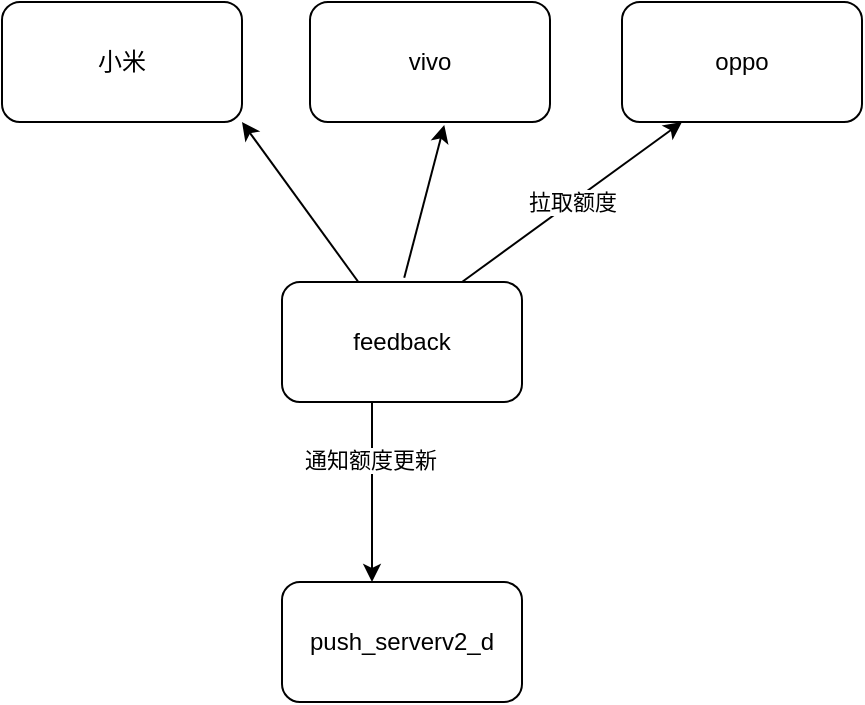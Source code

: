 <mxfile version="20.2.3" type="github">
  <diagram id="jjFyxRPPCyGW1t3CLzFR" name="第 1 页">
    <mxGraphModel dx="1761" dy="965" grid="1" gridSize="10" guides="1" tooltips="1" connect="1" arrows="1" fold="1" page="1" pageScale="1" pageWidth="827" pageHeight="1169" math="0" shadow="0">
      <root>
        <mxCell id="0" />
        <mxCell id="1" parent="0" />
        <mxCell id="Yr17o2OQxQMlJxm22NJ1-1" value="feedback" style="rounded=1;whiteSpace=wrap;html=1;" vertex="1" parent="1">
          <mxGeometry x="280" y="380" width="120" height="60" as="geometry" />
        </mxCell>
        <mxCell id="Yr17o2OQxQMlJxm22NJ1-2" value="小米" style="rounded=1;whiteSpace=wrap;html=1;" vertex="1" parent="1">
          <mxGeometry x="140" y="240" width="120" height="60" as="geometry" />
        </mxCell>
        <mxCell id="Yr17o2OQxQMlJxm22NJ1-3" value="vivo" style="rounded=1;whiteSpace=wrap;html=1;" vertex="1" parent="1">
          <mxGeometry x="294" y="240" width="120" height="60" as="geometry" />
        </mxCell>
        <mxCell id="Yr17o2OQxQMlJxm22NJ1-4" value="oppo" style="rounded=1;whiteSpace=wrap;html=1;" vertex="1" parent="1">
          <mxGeometry x="450" y="240" width="120" height="60" as="geometry" />
        </mxCell>
        <mxCell id="Yr17o2OQxQMlJxm22NJ1-5" value="" style="endArrow=classic;html=1;rounded=0;" edge="1" parent="1" source="Yr17o2OQxQMlJxm22NJ1-1">
          <mxGeometry width="50" height="50" relative="1" as="geometry">
            <mxPoint x="210" y="350" as="sourcePoint" />
            <mxPoint x="260" y="300" as="targetPoint" />
          </mxGeometry>
        </mxCell>
        <mxCell id="Yr17o2OQxQMlJxm22NJ1-6" value="" style="endArrow=classic;html=1;rounded=0;entryX=0.401;entryY=1.024;entryDx=0;entryDy=0;entryPerimeter=0;exitX=0.351;exitY=-0.035;exitDx=0;exitDy=0;exitPerimeter=0;" edge="1" parent="1">
          <mxGeometry width="50" height="50" relative="1" as="geometry">
            <mxPoint x="341.12" y="377.9" as="sourcePoint" />
            <mxPoint x="361.12" y="301.44" as="targetPoint" />
          </mxGeometry>
        </mxCell>
        <mxCell id="Yr17o2OQxQMlJxm22NJ1-7" value="拉取额度" style="endArrow=classic;html=1;rounded=0;entryX=0.25;entryY=1;entryDx=0;entryDy=0;exitX=0.75;exitY=0;exitDx=0;exitDy=0;" edge="1" parent="1" source="Yr17o2OQxQMlJxm22NJ1-1" target="Yr17o2OQxQMlJxm22NJ1-4">
          <mxGeometry width="50" height="50" relative="1" as="geometry">
            <mxPoint x="332.12" y="387.9" as="sourcePoint" />
            <mxPoint x="352.12" y="311.44" as="targetPoint" />
            <Array as="points" />
          </mxGeometry>
        </mxCell>
        <mxCell id="Yr17o2OQxQMlJxm22NJ1-11" value="push_serverv2_d" style="rounded=1;whiteSpace=wrap;html=1;" vertex="1" parent="1">
          <mxGeometry x="280" y="530" width="120" height="60" as="geometry" />
        </mxCell>
        <mxCell id="Yr17o2OQxQMlJxm22NJ1-12" value="" style="endArrow=classic;html=1;rounded=0;entryX=0.25;entryY=0;entryDx=0;entryDy=0;" edge="1" parent="1">
          <mxGeometry width="50" height="50" relative="1" as="geometry">
            <mxPoint x="325" y="440" as="sourcePoint" />
            <mxPoint x="325" y="530" as="targetPoint" />
          </mxGeometry>
        </mxCell>
        <mxCell id="Yr17o2OQxQMlJxm22NJ1-13" value="通知额度更新" style="edgeLabel;html=1;align=center;verticalAlign=middle;resizable=0;points=[];" vertex="1" connectable="0" parent="Yr17o2OQxQMlJxm22NJ1-12">
          <mxGeometry x="-0.361" y="-1" relative="1" as="geometry">
            <mxPoint as="offset" />
          </mxGeometry>
        </mxCell>
      </root>
    </mxGraphModel>
  </diagram>
</mxfile>
